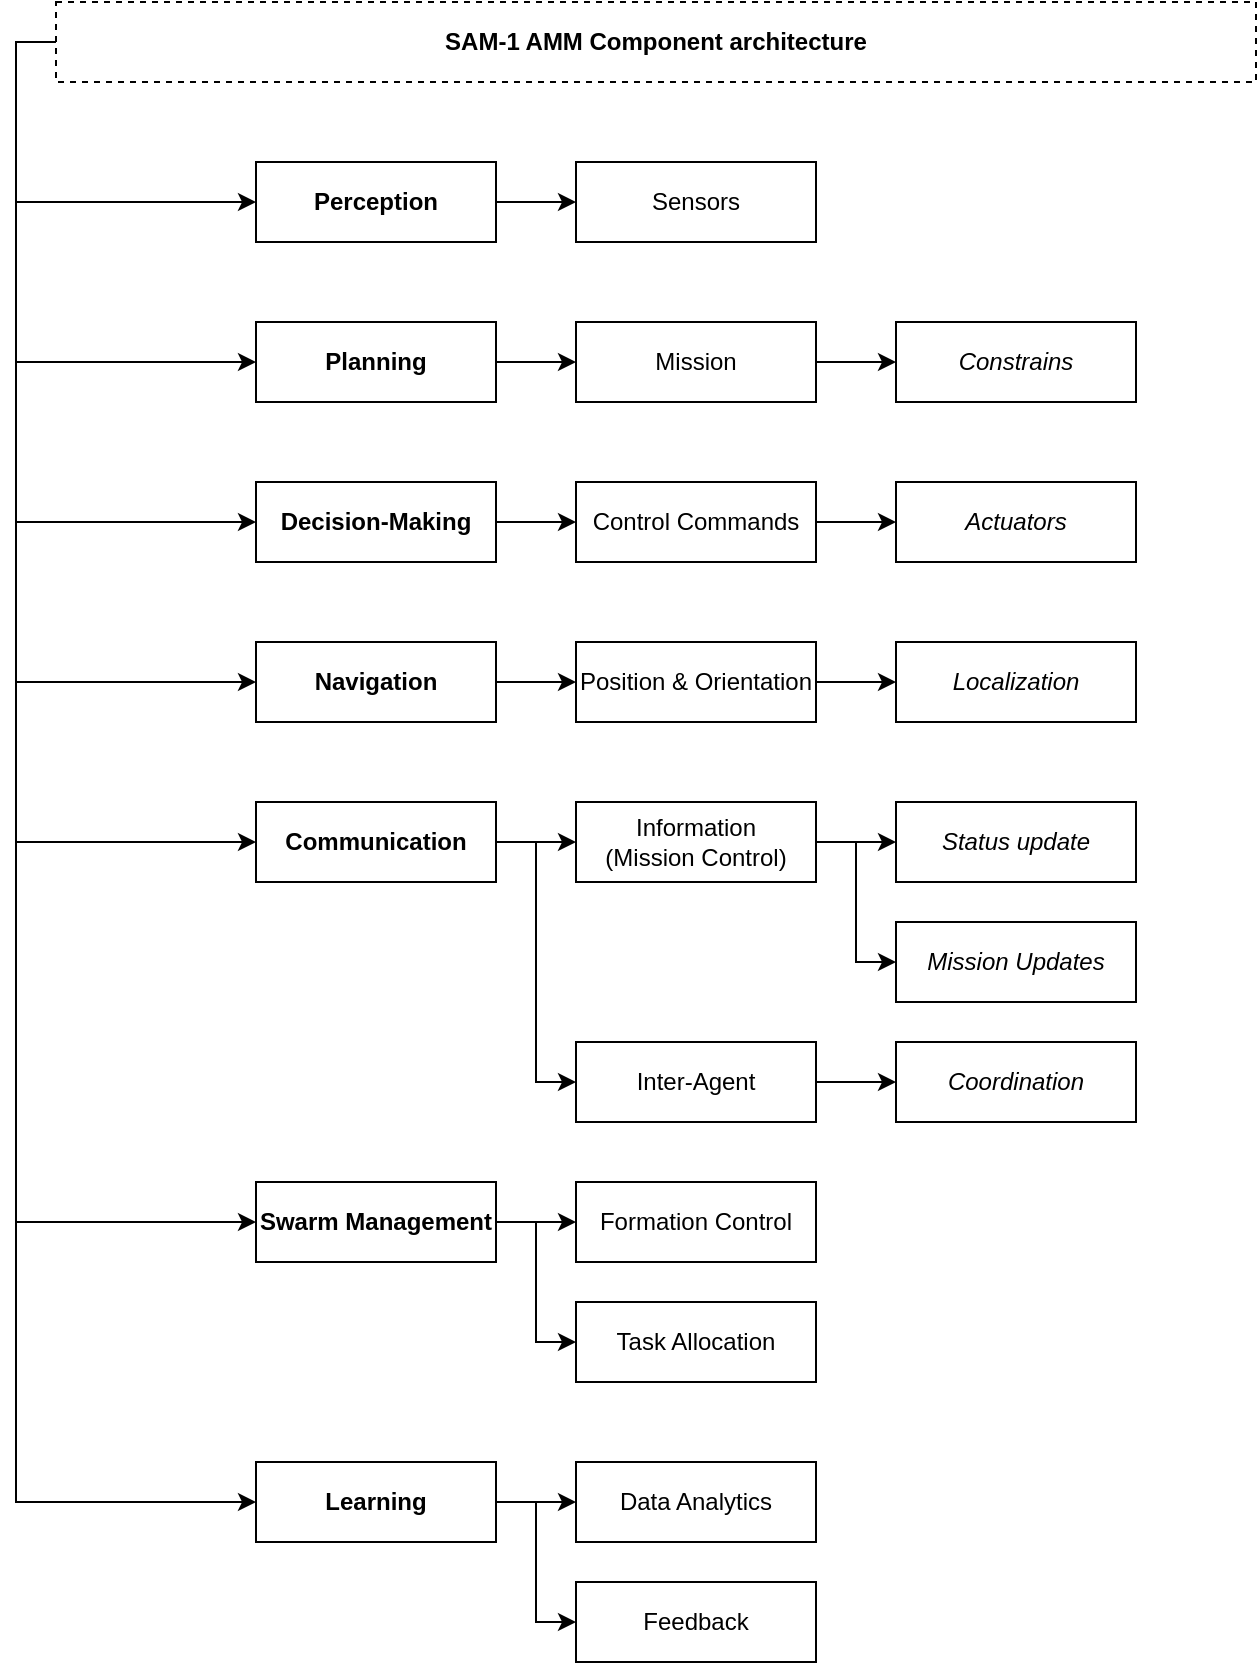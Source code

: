 <mxfile version="20.8.10" type="device" pages="2"><diagram name="AMM" id="YMx6Y_HCXgTuZdYisw78"><mxGraphModel dx="1434" dy="844" grid="1" gridSize="10" guides="1" tooltips="1" connect="1" arrows="1" fold="1" page="1" pageScale="1" pageWidth="850" pageHeight="1100" math="0" shadow="0"><root><mxCell id="0"/><mxCell id="1" parent="0"/><mxCell id="I1knDrxtbrIBvckb5G7R-3" value="" style="edgeStyle=orthogonalEdgeStyle;rounded=0;orthogonalLoop=1;jettySize=auto;html=1;" parent="1" source="I1knDrxtbrIBvckb5G7R-1" target="I1knDrxtbrIBvckb5G7R-2" edge="1"><mxGeometry relative="1" as="geometry"/></mxCell><mxCell id="I1knDrxtbrIBvckb5G7R-1" value="Perception" style="rounded=0;whiteSpace=wrap;html=1;fontStyle=1" parent="1" vertex="1"><mxGeometry x="160" y="120" width="120" height="40" as="geometry"/></mxCell><mxCell id="I1knDrxtbrIBvckb5G7R-2" value="Sensors" style="rounded=0;whiteSpace=wrap;html=1;" parent="1" vertex="1"><mxGeometry x="320" y="120" width="120" height="40" as="geometry"/></mxCell><mxCell id="I1knDrxtbrIBvckb5G7R-7" value="" style="edgeStyle=orthogonalEdgeStyle;rounded=0;orthogonalLoop=1;jettySize=auto;html=1;" parent="1" source="I1knDrxtbrIBvckb5G7R-4" target="I1knDrxtbrIBvckb5G7R-6" edge="1"><mxGeometry relative="1" as="geometry"/></mxCell><mxCell id="I1knDrxtbrIBvckb5G7R-4" value="Planning" style="whiteSpace=wrap;html=1;rounded=0;fontStyle=1" parent="1" vertex="1"><mxGeometry x="160" y="200" width="120" height="40" as="geometry"/></mxCell><mxCell id="I1knDrxtbrIBvckb5G7R-9" value="" style="edgeStyle=orthogonalEdgeStyle;rounded=0;orthogonalLoop=1;jettySize=auto;html=1;" parent="1" source="I1knDrxtbrIBvckb5G7R-6" target="I1knDrxtbrIBvckb5G7R-8" edge="1"><mxGeometry relative="1" as="geometry"/></mxCell><mxCell id="I1knDrxtbrIBvckb5G7R-6" value="Mission" style="whiteSpace=wrap;html=1;rounded=0;" parent="1" vertex="1"><mxGeometry x="320" y="200" width="120" height="40" as="geometry"/></mxCell><mxCell id="I1knDrxtbrIBvckb5G7R-8" value="Constrains" style="whiteSpace=wrap;html=1;rounded=0;fontStyle=2" parent="1" vertex="1"><mxGeometry x="480" y="200" width="120" height="40" as="geometry"/></mxCell><mxCell id="I1knDrxtbrIBvckb5G7R-13" value="" style="edgeStyle=orthogonalEdgeStyle;rounded=0;orthogonalLoop=1;jettySize=auto;html=1;" parent="1" source="I1knDrxtbrIBvckb5G7R-10" target="I1knDrxtbrIBvckb5G7R-12" edge="1"><mxGeometry relative="1" as="geometry"/></mxCell><mxCell id="I1knDrxtbrIBvckb5G7R-10" value="Decision-Making" style="whiteSpace=wrap;html=1;rounded=0;fontStyle=1" parent="1" vertex="1"><mxGeometry x="160" y="280" width="120" height="40" as="geometry"/></mxCell><mxCell id="I1knDrxtbrIBvckb5G7R-15" value="" style="edgeStyle=orthogonalEdgeStyle;rounded=0;orthogonalLoop=1;jettySize=auto;html=1;" parent="1" source="I1knDrxtbrIBvckb5G7R-12" target="I1knDrxtbrIBvckb5G7R-14" edge="1"><mxGeometry relative="1" as="geometry"/></mxCell><mxCell id="I1knDrxtbrIBvckb5G7R-12" value="Control Commands" style="whiteSpace=wrap;html=1;rounded=0;" parent="1" vertex="1"><mxGeometry x="320" y="280" width="120" height="40" as="geometry"/></mxCell><mxCell id="I1knDrxtbrIBvckb5G7R-14" value="Actuators" style="whiteSpace=wrap;html=1;rounded=0;fontStyle=2" parent="1" vertex="1"><mxGeometry x="480" y="280" width="120" height="40" as="geometry"/></mxCell><mxCell id="I1knDrxtbrIBvckb5G7R-19" value="" style="edgeStyle=orthogonalEdgeStyle;rounded=0;orthogonalLoop=1;jettySize=auto;html=1;" parent="1" source="I1knDrxtbrIBvckb5G7R-16" target="I1knDrxtbrIBvckb5G7R-18" edge="1"><mxGeometry relative="1" as="geometry"/></mxCell><mxCell id="I1knDrxtbrIBvckb5G7R-16" value="Navigation" style="whiteSpace=wrap;html=1;rounded=0;fontStyle=1" parent="1" vertex="1"><mxGeometry x="160" y="360" width="120" height="40" as="geometry"/></mxCell><mxCell id="I1knDrxtbrIBvckb5G7R-23" value="" style="edgeStyle=orthogonalEdgeStyle;rounded=0;orthogonalLoop=1;jettySize=auto;html=1;" parent="1" source="I1knDrxtbrIBvckb5G7R-18" target="I1knDrxtbrIBvckb5G7R-22" edge="1"><mxGeometry relative="1" as="geometry"/></mxCell><mxCell id="I1knDrxtbrIBvckb5G7R-18" value="Position &amp;amp; Orientation" style="whiteSpace=wrap;html=1;rounded=0;" parent="1" vertex="1"><mxGeometry x="320" y="360" width="120" height="40" as="geometry"/></mxCell><mxCell id="I1knDrxtbrIBvckb5G7R-22" value="Localization" style="whiteSpace=wrap;html=1;rounded=0;fontStyle=2" parent="1" vertex="1"><mxGeometry x="480" y="360" width="120" height="40" as="geometry"/></mxCell><mxCell id="I1knDrxtbrIBvckb5G7R-27" value="" style="edgeStyle=orthogonalEdgeStyle;rounded=0;orthogonalLoop=1;jettySize=auto;html=1;" parent="1" source="I1knDrxtbrIBvckb5G7R-24" target="I1knDrxtbrIBvckb5G7R-26" edge="1"><mxGeometry relative="1" as="geometry"/></mxCell><mxCell id="I1knDrxtbrIBvckb5G7R-32" style="edgeStyle=orthogonalEdgeStyle;rounded=0;orthogonalLoop=1;jettySize=auto;html=1;" parent="1" source="I1knDrxtbrIBvckb5G7R-24" target="I1knDrxtbrIBvckb5G7R-31" edge="1"><mxGeometry relative="1" as="geometry"><Array as="points"><mxPoint x="300" y="460"/><mxPoint x="300" y="580"/></Array></mxGeometry></mxCell><mxCell id="I1knDrxtbrIBvckb5G7R-24" value="Communication" style="whiteSpace=wrap;html=1;rounded=0;fontStyle=1" parent="1" vertex="1"><mxGeometry x="160" y="440" width="120" height="40" as="geometry"/></mxCell><mxCell id="I1knDrxtbrIBvckb5G7R-30" value="" style="edgeStyle=orthogonalEdgeStyle;rounded=0;orthogonalLoop=1;jettySize=auto;html=1;" parent="1" source="I1knDrxtbrIBvckb5G7R-26" target="I1knDrxtbrIBvckb5G7R-29" edge="1"><mxGeometry relative="1" as="geometry"/></mxCell><mxCell id="I1knDrxtbrIBvckb5G7R-55" style="edgeStyle=orthogonalEdgeStyle;rounded=0;orthogonalLoop=1;jettySize=auto;html=1;entryX=0;entryY=0.5;entryDx=0;entryDy=0;" parent="1" source="I1knDrxtbrIBvckb5G7R-26" target="I1knDrxtbrIBvckb5G7R-56" edge="1"><mxGeometry relative="1" as="geometry"><mxPoint x="480" y="520" as="targetPoint"/><Array as="points"><mxPoint x="460" y="460"/><mxPoint x="460" y="520"/></Array></mxGeometry></mxCell><mxCell id="I1knDrxtbrIBvckb5G7R-26" value="Information&lt;br&gt;(Mission Control)" style="whiteSpace=wrap;html=1;rounded=0;" parent="1" vertex="1"><mxGeometry x="320" y="440" width="120" height="40" as="geometry"/></mxCell><mxCell id="I1knDrxtbrIBvckb5G7R-29" value="Status update" style="whiteSpace=wrap;html=1;rounded=0;fontStyle=2" parent="1" vertex="1"><mxGeometry x="480" y="440" width="120" height="40" as="geometry"/></mxCell><mxCell id="I1knDrxtbrIBvckb5G7R-34" value="" style="edgeStyle=orthogonalEdgeStyle;rounded=0;orthogonalLoop=1;jettySize=auto;html=1;" parent="1" source="I1knDrxtbrIBvckb5G7R-31" target="I1knDrxtbrIBvckb5G7R-33" edge="1"><mxGeometry relative="1" as="geometry"/></mxCell><mxCell id="I1knDrxtbrIBvckb5G7R-31" value="Inter-Agent" style="whiteSpace=wrap;html=1;rounded=0;" parent="1" vertex="1"><mxGeometry x="320" y="560" width="120" height="40" as="geometry"/></mxCell><mxCell id="I1knDrxtbrIBvckb5G7R-33" value="Coordination" style="whiteSpace=wrap;html=1;rounded=0;fontStyle=2" parent="1" vertex="1"><mxGeometry x="480" y="560" width="120" height="40" as="geometry"/></mxCell><mxCell id="I1knDrxtbrIBvckb5G7R-39" value="" style="edgeStyle=orthogonalEdgeStyle;rounded=0;orthogonalLoop=1;jettySize=auto;html=1;" parent="1" source="I1knDrxtbrIBvckb5G7R-35" target="I1knDrxtbrIBvckb5G7R-37" edge="1"><mxGeometry relative="1" as="geometry"/></mxCell><mxCell id="I1knDrxtbrIBvckb5G7R-40" style="edgeStyle=orthogonalEdgeStyle;rounded=0;orthogonalLoop=1;jettySize=auto;html=1;entryX=0;entryY=0.5;entryDx=0;entryDy=0;" parent="1" source="I1knDrxtbrIBvckb5G7R-35" target="I1knDrxtbrIBvckb5G7R-38" edge="1"><mxGeometry relative="1" as="geometry"><Array as="points"><mxPoint x="300" y="650"/><mxPoint x="300" y="710"/></Array></mxGeometry></mxCell><mxCell id="I1knDrxtbrIBvckb5G7R-35" value="Swarm Management" style="whiteSpace=wrap;html=1;rounded=0;fontStyle=1" parent="1" vertex="1"><mxGeometry x="160" y="630" width="120" height="40" as="geometry"/></mxCell><mxCell id="I1knDrxtbrIBvckb5G7R-37" value="Formation Control" style="whiteSpace=wrap;html=1;rounded=0;" parent="1" vertex="1"><mxGeometry x="320" y="630" width="120" height="40" as="geometry"/></mxCell><mxCell id="I1knDrxtbrIBvckb5G7R-38" value="Task Allocation" style="whiteSpace=wrap;html=1;rounded=0;" parent="1" vertex="1"><mxGeometry x="320" y="690" width="120" height="40" as="geometry"/></mxCell><mxCell id="I1knDrxtbrIBvckb5G7R-44" value="" style="edgeStyle=orthogonalEdgeStyle;rounded=0;orthogonalLoop=1;jettySize=auto;html=1;" parent="1" source="I1knDrxtbrIBvckb5G7R-41" target="I1knDrxtbrIBvckb5G7R-42" edge="1"><mxGeometry relative="1" as="geometry"/></mxCell><mxCell id="I1knDrxtbrIBvckb5G7R-45" style="edgeStyle=orthogonalEdgeStyle;rounded=0;orthogonalLoop=1;jettySize=auto;html=1;entryX=0;entryY=0.5;entryDx=0;entryDy=0;startArrow=none;exitX=1;exitY=0.5;exitDx=0;exitDy=0;" parent="1" source="I1knDrxtbrIBvckb5G7R-41" target="I1knDrxtbrIBvckb5G7R-43" edge="1"><mxGeometry relative="1" as="geometry"/></mxCell><mxCell id="I1knDrxtbrIBvckb5G7R-41" value="Learning" style="whiteSpace=wrap;html=1;rounded=0;fontStyle=1" parent="1" vertex="1"><mxGeometry x="160" y="770" width="120" height="40" as="geometry"/></mxCell><mxCell id="I1knDrxtbrIBvckb5G7R-43" value="Feedback" style="whiteSpace=wrap;html=1;rounded=0;" parent="1" vertex="1"><mxGeometry x="320" y="830" width="120" height="40" as="geometry"/></mxCell><mxCell id="I1knDrxtbrIBvckb5G7R-48" style="edgeStyle=orthogonalEdgeStyle;rounded=0;orthogonalLoop=1;jettySize=auto;html=1;entryX=0;entryY=0.5;entryDx=0;entryDy=0;exitX=0;exitY=0.5;exitDx=0;exitDy=0;" parent="1" source="I1knDrxtbrIBvckb5G7R-46" target="I1knDrxtbrIBvckb5G7R-1" edge="1"><mxGeometry relative="1" as="geometry"/></mxCell><mxCell id="I1knDrxtbrIBvckb5G7R-49" style="edgeStyle=orthogonalEdgeStyle;rounded=0;orthogonalLoop=1;jettySize=auto;html=1;entryX=0;entryY=0.5;entryDx=0;entryDy=0;" parent="1" source="I1knDrxtbrIBvckb5G7R-46" target="I1knDrxtbrIBvckb5G7R-4" edge="1"><mxGeometry relative="1" as="geometry"><Array as="points"><mxPoint x="40" y="60"/><mxPoint x="40" y="220"/></Array></mxGeometry></mxCell><mxCell id="I1knDrxtbrIBvckb5G7R-50" style="edgeStyle=orthogonalEdgeStyle;rounded=0;orthogonalLoop=1;jettySize=auto;html=1;entryX=0;entryY=0.5;entryDx=0;entryDy=0;" parent="1" source="I1knDrxtbrIBvckb5G7R-46" target="I1knDrxtbrIBvckb5G7R-10" edge="1"><mxGeometry relative="1" as="geometry"><Array as="points"><mxPoint x="40" y="60"/><mxPoint x="40" y="300"/></Array></mxGeometry></mxCell><mxCell id="I1knDrxtbrIBvckb5G7R-51" style="edgeStyle=orthogonalEdgeStyle;rounded=0;orthogonalLoop=1;jettySize=auto;html=1;entryX=0;entryY=0.5;entryDx=0;entryDy=0;" parent="1" source="I1knDrxtbrIBvckb5G7R-46" target="I1knDrxtbrIBvckb5G7R-16" edge="1"><mxGeometry relative="1" as="geometry"><Array as="points"><mxPoint x="40" y="60"/><mxPoint x="40" y="380"/></Array></mxGeometry></mxCell><mxCell id="I1knDrxtbrIBvckb5G7R-52" style="edgeStyle=orthogonalEdgeStyle;rounded=0;orthogonalLoop=1;jettySize=auto;html=1;entryX=0;entryY=0.5;entryDx=0;entryDy=0;" parent="1" source="I1knDrxtbrIBvckb5G7R-46" target="I1knDrxtbrIBvckb5G7R-24" edge="1"><mxGeometry relative="1" as="geometry"><Array as="points"><mxPoint x="40" y="60"/><mxPoint x="40" y="460"/></Array></mxGeometry></mxCell><mxCell id="I1knDrxtbrIBvckb5G7R-53" style="edgeStyle=orthogonalEdgeStyle;rounded=0;orthogonalLoop=1;jettySize=auto;html=1;entryX=0;entryY=0.5;entryDx=0;entryDy=0;" parent="1" source="I1knDrxtbrIBvckb5G7R-46" target="I1knDrxtbrIBvckb5G7R-35" edge="1"><mxGeometry relative="1" as="geometry"><Array as="points"><mxPoint x="40" y="60"/><mxPoint x="40" y="650"/></Array></mxGeometry></mxCell><mxCell id="I1knDrxtbrIBvckb5G7R-54" style="edgeStyle=orthogonalEdgeStyle;rounded=0;orthogonalLoop=1;jettySize=auto;html=1;entryX=0;entryY=0.5;entryDx=0;entryDy=0;" parent="1" source="I1knDrxtbrIBvckb5G7R-46" target="I1knDrxtbrIBvckb5G7R-41" edge="1"><mxGeometry relative="1" as="geometry"><mxPoint x="30" y="90" as="targetPoint"/><Array as="points"><mxPoint x="40" y="60"/><mxPoint x="40" y="790"/></Array></mxGeometry></mxCell><mxCell id="I1knDrxtbrIBvckb5G7R-46" value="&lt;b&gt;SAM-1 AMM Component architecture&lt;/b&gt;" style="rounded=0;whiteSpace=wrap;html=1;dashed=1;" parent="1" vertex="1"><mxGeometry x="60" y="40" width="600" height="40" as="geometry"/></mxCell><mxCell id="I1knDrxtbrIBvckb5G7R-42" value="Data Analytics" style="whiteSpace=wrap;html=1;rounded=0;" parent="1" vertex="1"><mxGeometry x="320" y="770" width="120" height="40" as="geometry"/></mxCell><mxCell id="I1knDrxtbrIBvckb5G7R-56" value="Mission Updates" style="whiteSpace=wrap;html=1;rounded=0;fontStyle=2" parent="1" vertex="1"><mxGeometry x="480" y="500" width="120" height="40" as="geometry"/></mxCell></root></mxGraphModel></diagram><diagram id="gpNW7qbE1cxWrXcdJ3p9" name="mission management functions"><mxGraphModel dx="1687" dy="993" grid="1" gridSize="10" guides="1" tooltips="1" connect="1" arrows="1" fold="1" page="1" pageScale="1" pageWidth="850" pageHeight="1100" math="0" shadow="0"><root><mxCell id="0"/><mxCell id="1" parent="0"/><mxCell id="ZmTWQPuFhZDTAfUQdJxg-43" style="edgeStyle=orthogonalEdgeStyle;rounded=0;orthogonalLoop=1;jettySize=auto;html=1;entryX=0;entryY=0.25;entryDx=0;entryDy=0;exitX=1;exitY=0.25;exitDx=0;exitDy=0;" edge="1" parent="1" source="ZmTWQPuFhZDTAfUQdJxg-1" target="ZmTWQPuFhZDTAfUQdJxg-2"><mxGeometry relative="1" as="geometry"/></mxCell><mxCell id="ZmTWQPuFhZDTAfUQdJxg-1" value="FDIR&lt;br&gt;management" style="rounded=0;whiteSpace=wrap;html=1;fillColor=#FFFFFF;" vertex="1" parent="1"><mxGeometry x="150" y="110" width="120" height="90" as="geometry"/></mxCell><mxCell id="ZmTWQPuFhZDTAfUQdJxg-7" value="" style="group" vertex="1" connectable="0" parent="1"><mxGeometry x="320" y="110" width="400" height="90" as="geometry"/></mxCell><mxCell id="ZmTWQPuFhZDTAfUQdJxg-2" value="mode management" style="rounded=0;whiteSpace=wrap;html=1;fillColor=#FFFFFF;verticalAlign=top;" vertex="1" parent="ZmTWQPuFhZDTAfUQdJxg-7"><mxGeometry width="400" height="90" as="geometry"/></mxCell><mxCell id="ZmTWQPuFhZDTAfUQdJxg-3" value="mission&lt;br&gt;timeline" style="rounded=0;whiteSpace=wrap;html=1;fillColor=#FFFFFF;" vertex="1" parent="ZmTWQPuFhZDTAfUQdJxg-7"><mxGeometry x="10.811" y="40" width="86.486" height="40" as="geometry"/></mxCell><mxCell id="ZmTWQPuFhZDTAfUQdJxg-4" value="mode &lt;br&gt;table" style="rounded=0;whiteSpace=wrap;html=1;fillColor=#FFFFFF;" vertex="1" parent="ZmTWQPuFhZDTAfUQdJxg-7"><mxGeometry x="108.108" y="40" width="86.486" height="40" as="geometry"/></mxCell><mxCell id="ZmTWQPuFhZDTAfUQdJxg-5" value="phase/mode&lt;br&gt;trans.crit." style="rounded=0;whiteSpace=wrap;html=1;fillColor=#FFFFFF;" vertex="1" parent="ZmTWQPuFhZDTAfUQdJxg-7"><mxGeometry x="205.405" y="40" width="86.486" height="40" as="geometry"/></mxCell><mxCell id="ZmTWQPuFhZDTAfUQdJxg-6" value="mode &amp;amp; equip.&lt;br&gt;config. monitoring" style="rounded=0;whiteSpace=wrap;html=1;fillColor=#FFFFFF;" vertex="1" parent="ZmTWQPuFhZDTAfUQdJxg-7"><mxGeometry x="302.703" y="40" width="86.486" height="40" as="geometry"/></mxCell><mxCell id="ZmTWQPuFhZDTAfUQdJxg-48" style="edgeStyle=orthogonalEdgeStyle;rounded=0;orthogonalLoop=1;jettySize=auto;html=1;exitX=0.5;exitY=1;exitDx=0;exitDy=0;entryX=0.922;entryY=0;entryDx=0;entryDy=0;entryPerimeter=0;" edge="1" parent="1" source="ZmTWQPuFhZDTAfUQdJxg-8" target="ZmTWQPuFhZDTAfUQdJxg-24"><mxGeometry relative="1" as="geometry"><mxPoint x="780" y="320" as="targetPoint"/><Array as="points"><mxPoint x="820" y="320"/><mxPoint x="760" y="320"/></Array></mxGeometry></mxCell><mxCell id="ZmTWQPuFhZDTAfUQdJxg-49" style="edgeStyle=orthogonalEdgeStyle;rounded=0;orthogonalLoop=1;jettySize=auto;html=1;entryX=1;entryY=0.389;entryDx=0;entryDy=0;entryPerimeter=0;" edge="1" parent="1" source="ZmTWQPuFhZDTAfUQdJxg-8" target="ZmTWQPuFhZDTAfUQdJxg-2"><mxGeometry relative="1" as="geometry"/></mxCell><mxCell id="ZmTWQPuFhZDTAfUQdJxg-8" value="TC&amp;nbsp; &amp;nbsp; &amp;nbsp; &amp;nbsp; TM&lt;br&gt;distribution" style="rounded=0;whiteSpace=wrap;html=1;fillColor=#FFFFFF;" vertex="1" parent="1"><mxGeometry x="760" y="115" width="120" height="60" as="geometry"/></mxCell><mxCell id="ZmTWQPuFhZDTAfUQdJxg-23" value="" style="group" vertex="1" connectable="0" parent="1"><mxGeometry x="320" y="240" width="370" height="110" as="geometry"/></mxCell><mxCell id="ZmTWQPuFhZDTAfUQdJxg-9" value="algorithm scheduler" style="rounded=0;whiteSpace=wrap;html=1;fillColor=#FFFFFF;verticalAlign=top;" vertex="1" parent="ZmTWQPuFhZDTAfUQdJxg-23"><mxGeometry width="370" height="110" as="geometry"/></mxCell><mxCell id="ZmTWQPuFhZDTAfUQdJxg-10" value="navifation &lt;br&gt;algorithms" style="rounded=0;whiteSpace=wrap;html=1;fillColor=#FFFFFF;" vertex="1" parent="ZmTWQPuFhZDTAfUQdJxg-23"><mxGeometry x="10" y="30" width="80" height="40" as="geometry"/></mxCell><mxCell id="ZmTWQPuFhZDTAfUQdJxg-12" value="navifation &lt;br&gt;algorithms" style="rounded=0;whiteSpace=wrap;html=1;fillColor=#FFFFFF;" vertex="1" parent="ZmTWQPuFhZDTAfUQdJxg-23"><mxGeometry x="20" y="40" width="80" height="40" as="geometry"/></mxCell><mxCell id="ZmTWQPuFhZDTAfUQdJxg-13" value="navifation &lt;br&gt;algorithms" style="rounded=0;whiteSpace=wrap;html=1;fillColor=#FFFFFF;" vertex="1" parent="ZmTWQPuFhZDTAfUQdJxg-23"><mxGeometry x="30" y="50" width="80" height="40" as="geometry"/></mxCell><mxCell id="ZmTWQPuFhZDTAfUQdJxg-14" value="navifation &lt;br&gt;algorithms" style="rounded=0;whiteSpace=wrap;html=1;fillColor=#FFFFFF;" vertex="1" parent="ZmTWQPuFhZDTAfUQdJxg-23"><mxGeometry x="40" y="60" width="80" height="40" as="geometry"/></mxCell><mxCell id="ZmTWQPuFhZDTAfUQdJxg-15" value="navifation &lt;br&gt;algorithms" style="rounded=0;whiteSpace=wrap;html=1;fillColor=#FFFFFF;" vertex="1" parent="ZmTWQPuFhZDTAfUQdJxg-23"><mxGeometry x="130" y="30" width="80" height="40" as="geometry"/></mxCell><mxCell id="ZmTWQPuFhZDTAfUQdJxg-16" value="guidence&lt;br&gt;algorithms" style="rounded=0;whiteSpace=wrap;html=1;fillColor=#FFFFFF;" vertex="1" parent="ZmTWQPuFhZDTAfUQdJxg-23"><mxGeometry x="140" y="40" width="80" height="40" as="geometry"/></mxCell><mxCell id="ZmTWQPuFhZDTAfUQdJxg-22" value="guidence&lt;br&gt;algorithms" style="rounded=0;whiteSpace=wrap;html=1;fillColor=#FFFFFF;" vertex="1" parent="ZmTWQPuFhZDTAfUQdJxg-23"><mxGeometry x="150" y="50" width="80" height="40" as="geometry"/></mxCell><mxCell id="ZmTWQPuFhZDTAfUQdJxg-17" value="guidence&lt;br&gt;algorithms" style="rounded=0;whiteSpace=wrap;html=1;fillColor=#FFFFFF;" vertex="1" parent="ZmTWQPuFhZDTAfUQdJxg-23"><mxGeometry x="160" y="60" width="80" height="40" as="geometry"/></mxCell><mxCell id="ZmTWQPuFhZDTAfUQdJxg-18" value="navifation &lt;br&gt;algorithms" style="rounded=0;whiteSpace=wrap;html=1;fillColor=#FFFFFF;" vertex="1" parent="ZmTWQPuFhZDTAfUQdJxg-23"><mxGeometry x="250" y="30" width="80" height="40" as="geometry"/></mxCell><mxCell id="ZmTWQPuFhZDTAfUQdJxg-19" value="navifation &lt;br&gt;algorithms" style="rounded=0;whiteSpace=wrap;html=1;fillColor=#FFFFFF;" vertex="1" parent="ZmTWQPuFhZDTAfUQdJxg-23"><mxGeometry x="260" y="40" width="80" height="40" as="geometry"/></mxCell><mxCell id="ZmTWQPuFhZDTAfUQdJxg-20" value="navifation &lt;br&gt;algorithms" style="rounded=0;whiteSpace=wrap;html=1;fillColor=#FFFFFF;" vertex="1" parent="ZmTWQPuFhZDTAfUQdJxg-23"><mxGeometry x="270" y="50" width="80" height="40" as="geometry"/></mxCell><mxCell id="ZmTWQPuFhZDTAfUQdJxg-21" value="control&lt;br&gt;algorithms" style="rounded=0;whiteSpace=wrap;html=1;fillColor=#FFFFFF;" vertex="1" parent="ZmTWQPuFhZDTAfUQdJxg-23"><mxGeometry x="280" y="60" width="80" height="40" as="geometry"/></mxCell><mxCell id="ZmTWQPuFhZDTAfUQdJxg-53" style="edgeStyle=orthogonalEdgeStyle;rounded=0;orthogonalLoop=1;jettySize=auto;html=1;" edge="1" parent="1" source="ZmTWQPuFhZDTAfUQdJxg-24" target="ZmTWQPuFhZDTAfUQdJxg-28"><mxGeometry relative="1" as="geometry"/></mxCell><mxCell id="ZmTWQPuFhZDTAfUQdJxg-54" style="edgeStyle=orthogonalEdgeStyle;rounded=0;orthogonalLoop=1;jettySize=auto;html=1;entryX=0.5;entryY=0;entryDx=0;entryDy=0;" edge="1" parent="1" source="ZmTWQPuFhZDTAfUQdJxg-24" target="ZmTWQPuFhZDTAfUQdJxg-27"><mxGeometry relative="1" as="geometry"/></mxCell><mxCell id="ZmTWQPuFhZDTAfUQdJxg-55" style="edgeStyle=orthogonalEdgeStyle;rounded=0;orthogonalLoop=1;jettySize=auto;html=1;entryX=0.5;entryY=0;entryDx=0;entryDy=0;" edge="1" parent="1" source="ZmTWQPuFhZDTAfUQdJxg-24" target="ZmTWQPuFhZDTAfUQdJxg-26"><mxGeometry relative="1" as="geometry"/></mxCell><mxCell id="ZmTWQPuFhZDTAfUQdJxg-56" style="edgeStyle=orthogonalEdgeStyle;rounded=0;orthogonalLoop=1;jettySize=auto;html=1;entryX=0.5;entryY=0;entryDx=0;entryDy=0;" edge="1" parent="1" source="ZmTWQPuFhZDTAfUQdJxg-24" target="ZmTWQPuFhZDTAfUQdJxg-25"><mxGeometry relative="1" as="geometry"/></mxCell><mxCell id="ZmTWQPuFhZDTAfUQdJxg-24" value="equipment scheduler" style="rounded=0;whiteSpace=wrap;html=1;fillColor=#FFFFFF;" vertex="1" parent="1"><mxGeometry x="290" y="390" width="510" height="30" as="geometry"/></mxCell><mxCell id="ZmTWQPuFhZDTAfUQdJxg-37" value="" style="group" vertex="1" connectable="0" parent="1"><mxGeometry x="290" y="450" width="510" height="80" as="geometry"/></mxCell><mxCell id="ZmTWQPuFhZDTAfUQdJxg-29" value="" style="rounded=0;whiteSpace=wrap;html=1;fillColor=none;dashed=1;" vertex="1" parent="ZmTWQPuFhZDTAfUQdJxg-37"><mxGeometry width="510.0" height="80" as="geometry"/></mxCell><mxCell id="ZmTWQPuFhZDTAfUQdJxg-25" value="Equipement A" style="rounded=0;whiteSpace=wrap;html=1;fillColor=#FFFFFF;" vertex="1" parent="ZmTWQPuFhZDTAfUQdJxg-37"><mxGeometry x="11.86" y="10" width="94.884" height="40" as="geometry"/></mxCell><mxCell id="ZmTWQPuFhZDTAfUQdJxg-26" value="Equipement B" style="rounded=0;whiteSpace=wrap;html=1;fillColor=#FFFFFF;" vertex="1" parent="ZmTWQPuFhZDTAfUQdJxg-37"><mxGeometry x="130.465" y="10" width="94.884" height="40" as="geometry"/></mxCell><mxCell id="ZmTWQPuFhZDTAfUQdJxg-27" value="Equipement C" style="rounded=0;whiteSpace=wrap;html=1;fillColor=#FFFFFF;" vertex="1" parent="ZmTWQPuFhZDTAfUQdJxg-37"><mxGeometry x="249.07" y="10" width="94.884" height="40" as="geometry"/></mxCell><mxCell id="ZmTWQPuFhZDTAfUQdJxg-28" value="Equipment D" style="rounded=0;whiteSpace=wrap;html=1;fillColor=#FFFFFF;" vertex="1" parent="ZmTWQPuFhZDTAfUQdJxg-37"><mxGeometry x="379.535" y="10" width="94.884" height="40" as="geometry"/></mxCell><mxCell id="ZmTWQPuFhZDTAfUQdJxg-30" value="Equipement A" style="rounded=0;whiteSpace=wrap;html=1;fillColor=#FFFFFF;" vertex="1" parent="ZmTWQPuFhZDTAfUQdJxg-37"><mxGeometry x="23.721" y="20" width="94.884" height="40" as="geometry"/></mxCell><mxCell id="ZmTWQPuFhZDTAfUQdJxg-31" value="Equipement B" style="rounded=0;whiteSpace=wrap;html=1;fillColor=#FFFFFF;" vertex="1" parent="ZmTWQPuFhZDTAfUQdJxg-37"><mxGeometry x="142.326" y="20" width="94.884" height="40" as="geometry"/></mxCell><mxCell id="ZmTWQPuFhZDTAfUQdJxg-33" value="Equipement C" style="rounded=0;whiteSpace=wrap;html=1;fillColor=#FFFFFF;" vertex="1" parent="ZmTWQPuFhZDTAfUQdJxg-37"><mxGeometry x="260.93" y="20" width="94.884" height="40" as="geometry"/></mxCell><mxCell id="ZmTWQPuFhZDTAfUQdJxg-34" value="Equipement C" style="rounded=0;whiteSpace=wrap;html=1;fillColor=#FFFFFF;" vertex="1" parent="ZmTWQPuFhZDTAfUQdJxg-37"><mxGeometry x="272.791" y="30" width="94.884" height="40" as="geometry"/></mxCell><mxCell id="ZmTWQPuFhZDTAfUQdJxg-35" value="Equipment D" style="rounded=0;whiteSpace=wrap;html=1;fillColor=#FFFFFF;" vertex="1" parent="ZmTWQPuFhZDTAfUQdJxg-37"><mxGeometry x="391.395" y="20" width="94.884" height="40" as="geometry"/></mxCell><mxCell id="ZmTWQPuFhZDTAfUQdJxg-36" value="Equipment D" style="rounded=0;whiteSpace=wrap;html=1;fillColor=#FFFFFF;" vertex="1" parent="ZmTWQPuFhZDTAfUQdJxg-37"><mxGeometry x="403.256" y="30" width="94.884" height="40" as="geometry"/></mxCell><mxCell id="ZmTWQPuFhZDTAfUQdJxg-38" style="edgeStyle=orthogonalEdgeStyle;rounded=0;orthogonalLoop=1;jettySize=auto;html=1;entryX=0.375;entryY=-0.002;entryDx=0;entryDy=0;entryPerimeter=0;exitX=0.348;exitY=1;exitDx=0;exitDy=0;exitPerimeter=0;" edge="1" parent="1" source="ZmTWQPuFhZDTAfUQdJxg-2" target="ZmTWQPuFhZDTAfUQdJxg-9"><mxGeometry relative="1" as="geometry"><mxPoint x="421" y="200" as="sourcePoint"/><Array as="points"><mxPoint x="459" y="240"/></Array></mxGeometry></mxCell><mxCell id="ZmTWQPuFhZDTAfUQdJxg-39" style="edgeStyle=orthogonalEdgeStyle;rounded=0;orthogonalLoop=1;jettySize=auto;html=1;" edge="1" parent="1" source="ZmTWQPuFhZDTAfUQdJxg-9"><mxGeometry relative="1" as="geometry"><mxPoint x="480" y="200" as="targetPoint"/><Array as="points"><mxPoint x="480" y="200"/></Array></mxGeometry></mxCell><mxCell id="ZmTWQPuFhZDTAfUQdJxg-40" style="edgeStyle=orthogonalEdgeStyle;rounded=0;orthogonalLoop=1;jettySize=auto;html=1;entryX=0.75;entryY=1;entryDx=0;entryDy=0;" edge="1" parent="1" source="ZmTWQPuFhZDTAfUQdJxg-9" target="ZmTWQPuFhZDTAfUQdJxg-1"><mxGeometry relative="1" as="geometry"/></mxCell><mxCell id="ZmTWQPuFhZDTAfUQdJxg-42" style="edgeStyle=orthogonalEdgeStyle;rounded=0;orthogonalLoop=1;jettySize=auto;html=1;entryX=0.5;entryY=1;entryDx=0;entryDy=0;" edge="1" parent="1" source="ZmTWQPuFhZDTAfUQdJxg-29" target="ZmTWQPuFhZDTAfUQdJxg-1"><mxGeometry relative="1" as="geometry"/></mxCell><mxCell id="ZmTWQPuFhZDTAfUQdJxg-44" style="edgeStyle=orthogonalEdgeStyle;rounded=0;orthogonalLoop=1;jettySize=auto;html=1;entryX=1;entryY=0.5;entryDx=0;entryDy=0;exitX=0;exitY=0.5;exitDx=0;exitDy=0;" edge="1" parent="1" source="ZmTWQPuFhZDTAfUQdJxg-2" target="ZmTWQPuFhZDTAfUQdJxg-1"><mxGeometry relative="1" as="geometry"/></mxCell><mxCell id="ZmTWQPuFhZDTAfUQdJxg-45" style="edgeStyle=orthogonalEdgeStyle;rounded=0;orthogonalLoop=1;jettySize=auto;html=1;entryX=0;entryY=0.75;entryDx=0;entryDy=0;exitX=0;exitY=0.25;exitDx=0;exitDy=0;" edge="1" parent="1" source="ZmTWQPuFhZDTAfUQdJxg-29" target="ZmTWQPuFhZDTAfUQdJxg-2"><mxGeometry relative="1" as="geometry"><Array as="points"><mxPoint x="280" y="470"/><mxPoint x="280" y="178"/></Array></mxGeometry></mxCell><mxCell id="ZmTWQPuFhZDTAfUQdJxg-46" style="edgeStyle=orthogonalEdgeStyle;rounded=0;orthogonalLoop=1;jettySize=auto;html=1;entryX=0.807;entryY=0.004;entryDx=0;entryDy=0;entryPerimeter=0;exitX=0.954;exitY=1.002;exitDx=0;exitDy=0;exitPerimeter=0;" edge="1" parent="1" source="ZmTWQPuFhZDTAfUQdJxg-2" target="ZmTWQPuFhZDTAfUQdJxg-24"><mxGeometry relative="1" as="geometry"><mxPoint x="700" y="200" as="sourcePoint"/><mxPoint x="701.01" y="240.0" as="targetPoint"/><Array as="points"/></mxGeometry></mxCell><mxCell id="ZmTWQPuFhZDTAfUQdJxg-47" style="edgeStyle=orthogonalEdgeStyle;rounded=0;orthogonalLoop=1;jettySize=auto;html=1;" edge="1" parent="1"><mxGeometry relative="1" as="geometry"><mxPoint x="710" y="390" as="sourcePoint"/><mxPoint x="710" y="200" as="targetPoint"/></mxGeometry></mxCell><mxCell id="ZmTWQPuFhZDTAfUQdJxg-50" style="edgeStyle=orthogonalEdgeStyle;rounded=0;orthogonalLoop=1;jettySize=auto;html=1;entryX=0.001;entryY=0.664;entryDx=0;entryDy=0;entryPerimeter=0;" edge="1" parent="1" source="ZmTWQPuFhZDTAfUQdJxg-2" target="ZmTWQPuFhZDTAfUQdJxg-8"><mxGeometry relative="1" as="geometry"/></mxCell><mxCell id="ZmTWQPuFhZDTAfUQdJxg-51" style="edgeStyle=orthogonalEdgeStyle;rounded=0;orthogonalLoop=1;jettySize=auto;html=1;entryX=0.25;entryY=1;entryDx=0;entryDy=0;" edge="1" parent="1" source="ZmTWQPuFhZDTAfUQdJxg-9" target="ZmTWQPuFhZDTAfUQdJxg-8"><mxGeometry relative="1" as="geometry"/></mxCell><mxCell id="ZmTWQPuFhZDTAfUQdJxg-52" style="edgeStyle=orthogonalEdgeStyle;rounded=0;orthogonalLoop=1;jettySize=auto;html=1;entryX=0.75;entryY=1;entryDx=0;entryDy=0;exitX=1;exitY=0.5;exitDx=0;exitDy=0;" edge="1" parent="1" source="ZmTWQPuFhZDTAfUQdJxg-29" target="ZmTWQPuFhZDTAfUQdJxg-8"><mxGeometry relative="1" as="geometry"><mxPoint x="850" y="180" as="targetPoint"/></mxGeometry></mxCell></root></mxGraphModel></diagram></mxfile>